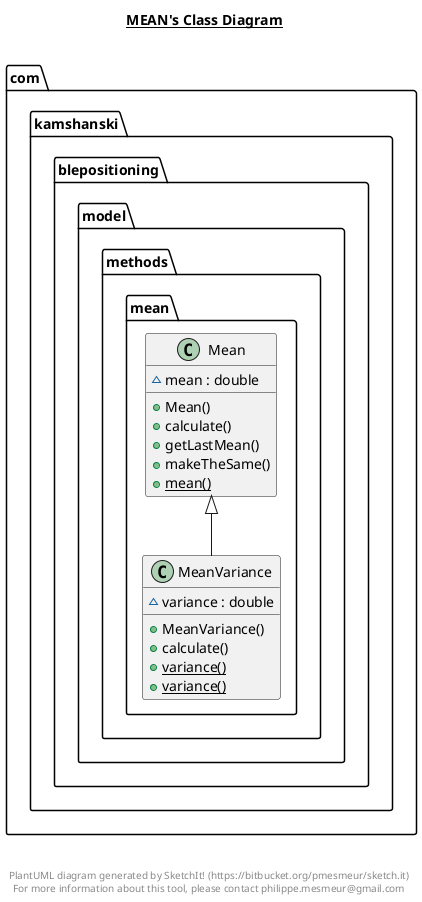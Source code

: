 @startuml

title __MEAN's Class Diagram__\n

  namespace com.kamshanski.blepositioning {
    namespace model {
      namespace methods {
        namespace mean {
          class com.kamshanski.blepositioning.model.methods.mean.Mean {
              ~ mean : double
              + Mean()
              + calculate()
              + getLastMean()
              + makeTheSame()
              {static} + mean()
          }
        }
      }
    }
  }
  

  namespace com.kamshanski.blepositioning {
    namespace model {
      namespace methods {
        namespace mean {
          class com.kamshanski.blepositioning.model.methods.mean.MeanVariance {
              ~ variance : double
              + MeanVariance()
              + calculate()
              {static} + variance()
              {static} + variance()
          }
        }
      }
    }
  }
  

  com.kamshanski.blepositioning.model.methods.mean.MeanVariance -up-|> com.kamshanski.blepositioning.model.methods.mean.Mean


right footer


PlantUML diagram generated by SketchIt! (https://bitbucket.org/pmesmeur/sketch.it)
For more information about this tool, please contact philippe.mesmeur@gmail.com
endfooter

@enduml
